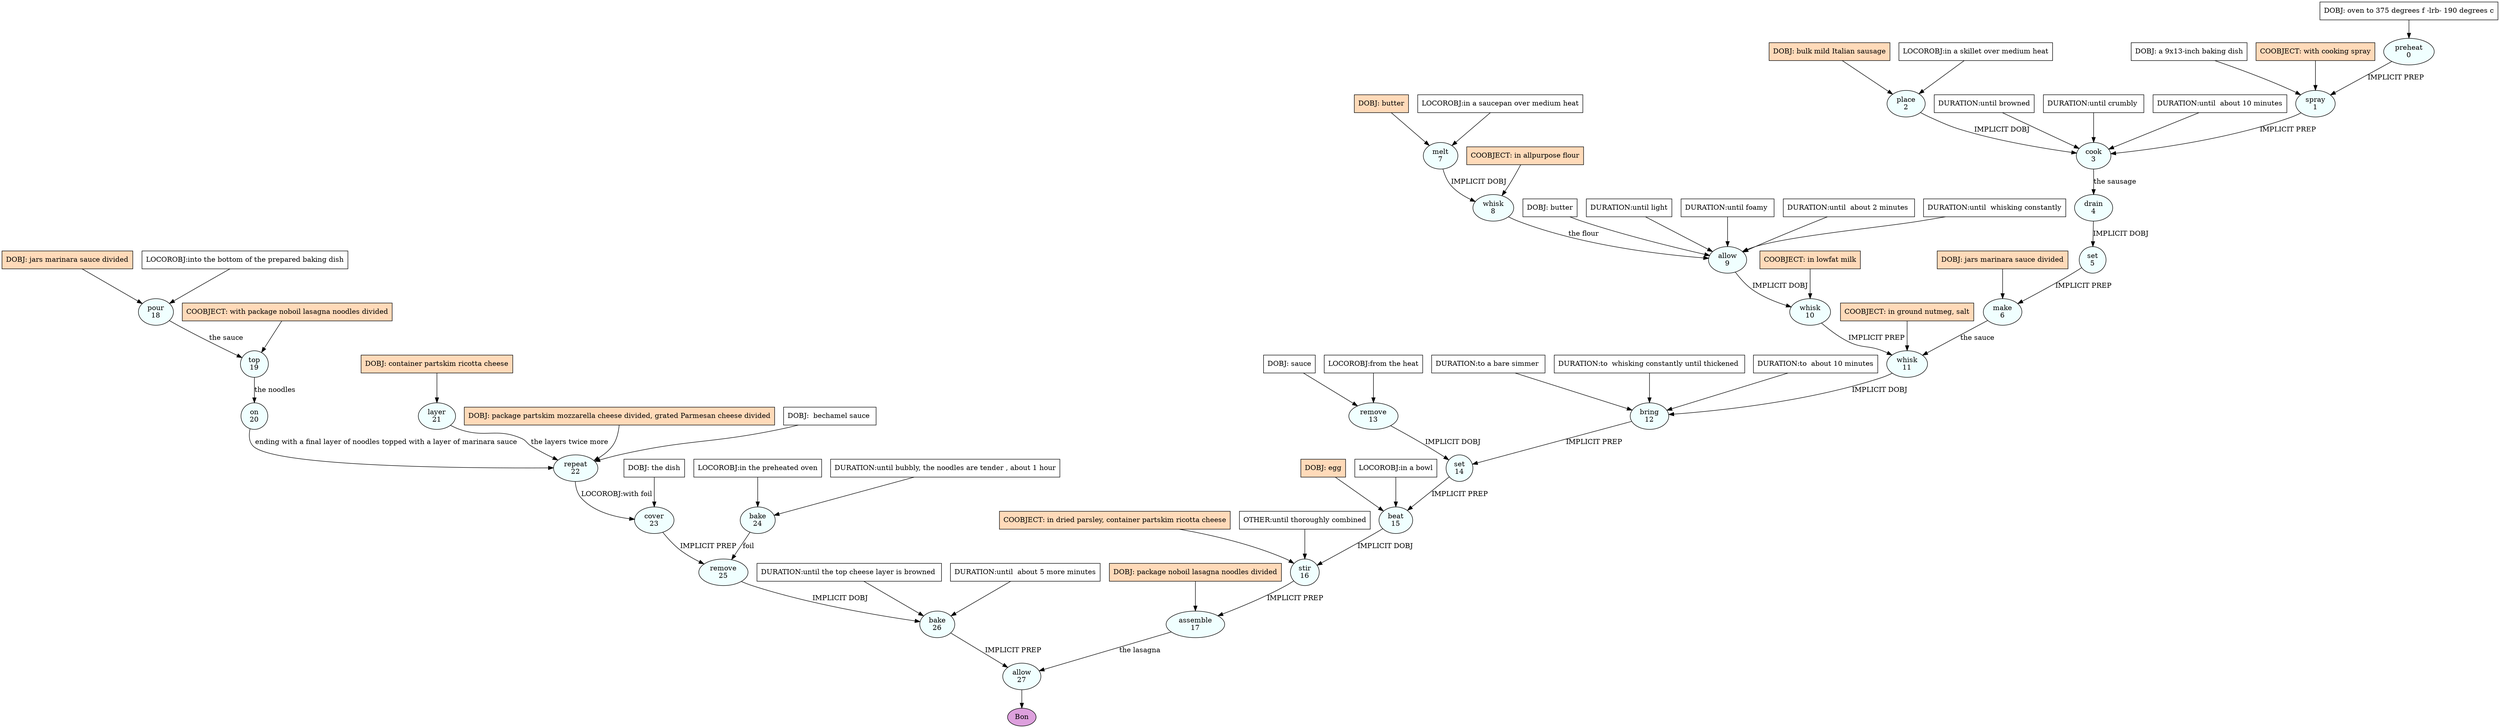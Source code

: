 digraph recipe {
E0[label="preheat
0", shape=oval, style=filled, fillcolor=azure]
E1[label="spray
1", shape=oval, style=filled, fillcolor=azure]
E2[label="place
2", shape=oval, style=filled, fillcolor=azure]
E3[label="cook
3", shape=oval, style=filled, fillcolor=azure]
E4[label="drain
4", shape=oval, style=filled, fillcolor=azure]
E5[label="set
5", shape=oval, style=filled, fillcolor=azure]
E6[label="make
6", shape=oval, style=filled, fillcolor=azure]
E7[label="melt
7", shape=oval, style=filled, fillcolor=azure]
E8[label="whisk
8", shape=oval, style=filled, fillcolor=azure]
E9[label="allow
9", shape=oval, style=filled, fillcolor=azure]
E10[label="whisk
10", shape=oval, style=filled, fillcolor=azure]
E11[label="whisk
11", shape=oval, style=filled, fillcolor=azure]
E12[label="bring
12", shape=oval, style=filled, fillcolor=azure]
E13[label="remove
13", shape=oval, style=filled, fillcolor=azure]
E14[label="set
14", shape=oval, style=filled, fillcolor=azure]
E15[label="beat
15", shape=oval, style=filled, fillcolor=azure]
E16[label="stir
16", shape=oval, style=filled, fillcolor=azure]
E17[label="assemble
17", shape=oval, style=filled, fillcolor=azure]
E18[label="pour
18", shape=oval, style=filled, fillcolor=azure]
E19[label="top
19", shape=oval, style=filled, fillcolor=azure]
E20[label="on
20", shape=oval, style=filled, fillcolor=azure]
E21[label="layer
21", shape=oval, style=filled, fillcolor=azure]
E22[label="repeat
22", shape=oval, style=filled, fillcolor=azure]
E23[label="cover
23", shape=oval, style=filled, fillcolor=azure]
E24[label="bake
24", shape=oval, style=filled, fillcolor=azure]
E25[label="remove
25", shape=oval, style=filled, fillcolor=azure]
E26[label="bake
26", shape=oval, style=filled, fillcolor=azure]
E27[label="allow
27", shape=oval, style=filled, fillcolor=azure]
D7[label="DOBJ: butter", shape=box, style=filled, fillcolor=peachpuff]
D7 -> E7
P7_0[label="LOCOROBJ:in a saucepan over medium heat", shape=box, style=filled, fillcolor=white]
P7_0 -> E7
D0[label="DOBJ: oven to 375 degrees f -lrb- 190 degrees c", shape=box, style=filled, fillcolor=white]
D0 -> E0
D18[label="DOBJ: jars marinara sauce divided", shape=box, style=filled, fillcolor=peachpuff]
D18 -> E18
P18_0[label="LOCOROBJ:into the bottom of the prepared baking dish", shape=box, style=filled, fillcolor=white]
P18_0 -> E18
D13[label="DOBJ: sauce", shape=box, style=filled, fillcolor=white]
D13 -> E13
P13_0[label="LOCOROBJ:from the heat", shape=box, style=filled, fillcolor=white]
P13_0 -> E13
D2[label="DOBJ: bulk mild Italian sausage", shape=box, style=filled, fillcolor=peachpuff]
D2 -> E2
P2_0[label="LOCOROBJ:in a skillet over medium heat", shape=box, style=filled, fillcolor=white]
P2_0 -> E2
P24_0[label="LOCOROBJ:in the preheated oven", shape=box, style=filled, fillcolor=white]
P24_0 -> E24
P24_1[label="DURATION:until bubbly, the noodles are tender , about 1 hour", shape=box, style=filled, fillcolor=white]
P24_1 -> E24
D21[label="DOBJ: container partskim ricotta cheese", shape=box, style=filled, fillcolor=peachpuff]
D21 -> E21
D1_0[label="DOBJ: a 9x13-inch baking dish", shape=box, style=filled, fillcolor=white]
D1_0 -> E1
E0 -> E1 [label="IMPLICIT PREP"]
P1_1_ing[label="COOBJECT: with cooking spray", shape=box, style=filled, fillcolor=peachpuff]
P1_1_ing -> E1
E2 -> E3 [label="IMPLICIT DOBJ"]
E1 -> E3 [label="IMPLICIT PREP"]
P3_1_0[label="DURATION:until browned", shape=box, style=filled, fillcolor=white]
P3_1_0 -> E3
P3_1_1[label="DURATION:until crumbly ", shape=box, style=filled, fillcolor=white]
P3_1_1 -> E3
P3_1_2[label="DURATION:until  about 10 minutes", shape=box, style=filled, fillcolor=white]
P3_1_2 -> E3
E3 -> E4 [label="the sausage"]
E4 -> E5 [label="IMPLICIT DOBJ"]
D6_ing[label="DOBJ: jars marinara sauce divided", shape=box, style=filled, fillcolor=peachpuff]
D6_ing -> E6
E5 -> E6 [label="IMPLICIT PREP"]
E7 -> E8 [label="IMPLICIT DOBJ"]
P8_0_ing[label="COOBJECT: in allpurpose flour", shape=box, style=filled, fillcolor=peachpuff]
P8_0_ing -> E8
E8 -> E9 [label="the flour"]
D9_1[label="DOBJ: butter", shape=box, style=filled, fillcolor=white]
D9_1 -> E9
P9_0_0[label="DURATION:until light", shape=box, style=filled, fillcolor=white]
P9_0_0 -> E9
P9_0_1[label="DURATION:until foamy ", shape=box, style=filled, fillcolor=white]
P9_0_1 -> E9
P9_0_2[label="DURATION:until  about 2 minutes ", shape=box, style=filled, fillcolor=white]
P9_0_2 -> E9
P9_0_3[label="DURATION:until  whisking constantly", shape=box, style=filled, fillcolor=white]
P9_0_3 -> E9
E9 -> E10 [label="IMPLICIT DOBJ"]
P10_0_ing[label="COOBJECT: in lowfat milk", shape=box, style=filled, fillcolor=peachpuff]
P10_0_ing -> E10
E6 -> E11 [label="the sauce"]
E10 -> E11 [label="IMPLICIT PREP"]
P11_1_ing[label="COOBJECT: in ground nutmeg, salt", shape=box, style=filled, fillcolor=peachpuff]
P11_1_ing -> E11
E11 -> E12 [label="IMPLICIT DOBJ"]
P12_0_0[label="DURATION:to a bare simmer ", shape=box, style=filled, fillcolor=white]
P12_0_0 -> E12
P12_0_1[label="DURATION:to  whisking constantly until thickened ", shape=box, style=filled, fillcolor=white]
P12_0_1 -> E12
P12_0_2[label="DURATION:to  about 10 minutes", shape=box, style=filled, fillcolor=white]
P12_0_2 -> E12
E13 -> E14 [label="IMPLICIT DOBJ"]
E12 -> E14 [label="IMPLICIT PREP"]
D15_ing[label="DOBJ: egg", shape=box, style=filled, fillcolor=peachpuff]
D15_ing -> E15
E14 -> E15 [label="IMPLICIT PREP"]
P15_1_0[label="LOCOROBJ:in a bowl", shape=box, style=filled, fillcolor=white]
P15_1_0 -> E15
E15 -> E16 [label="IMPLICIT DOBJ"]
P16_0_ing[label="COOBJECT: in dried parsley, container partskim ricotta cheese", shape=box, style=filled, fillcolor=peachpuff]
P16_0_ing -> E16
P16_1_0[label="OTHER:until thoroughly combined", shape=box, style=filled, fillcolor=white]
P16_1_0 -> E16
D17_ing[label="DOBJ: package noboil lasagna noodles divided", shape=box, style=filled, fillcolor=peachpuff]
D17_ing -> E17
E16 -> E17 [label="IMPLICIT PREP"]
E18 -> E19 [label="the sauce"]
P19_0_ing[label="COOBJECT: with package noboil lasagna noodles divided", shape=box, style=filled, fillcolor=peachpuff]
P19_0_ing -> E19
E19 -> E20 [label="the noodles"]
D22_ing[label="DOBJ: package partskim mozzarella cheese divided, grated Parmesan cheese divided", shape=box, style=filled, fillcolor=peachpuff]
D22_ing -> E22
E21 -> E22 [label="the layers twice more "]
E20 -> E22 [label=" ending with a final layer of noodles topped with a layer of marinara sauce "]
D22_2[label="DOBJ:  bechamel sauce ", shape=box, style=filled, fillcolor=white]
D22_2 -> E22
D23_0[label="DOBJ: the dish", shape=box, style=filled, fillcolor=white]
D23_0 -> E23
E22 -> E23 [label="LOCOROBJ:with foil"]
E24 -> E25 [label="foil"]
E23 -> E25 [label="IMPLICIT PREP"]
E25 -> E26 [label="IMPLICIT DOBJ"]
P26_0_0[label="DURATION:until the top cheese layer is browned ", shape=box, style=filled, fillcolor=white]
P26_0_0 -> E26
P26_0_1[label="DURATION:until  about 5 more minutes", shape=box, style=filled, fillcolor=white]
P26_0_1 -> E26
E17 -> E27 [label="the lasagna"]
E26 -> E27 [label="IMPLICIT PREP"]
EOR[label="Bon", shape=oval, style=filled, fillcolor=plum]
E27 -> EOR
}

